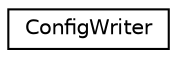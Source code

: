 digraph "Иерархия классов. Графический вид."
{
  edge [fontname="Helvetica",fontsize="10",labelfontname="Helvetica",labelfontsize="10"];
  node [fontname="Helvetica",fontsize="10",shape=record];
  rankdir="LR";
  Node0 [label="ConfigWriter",height=0.2,width=0.4,color="black", fillcolor="white", style="filled",URL="$class_config_writer.html"];
}
